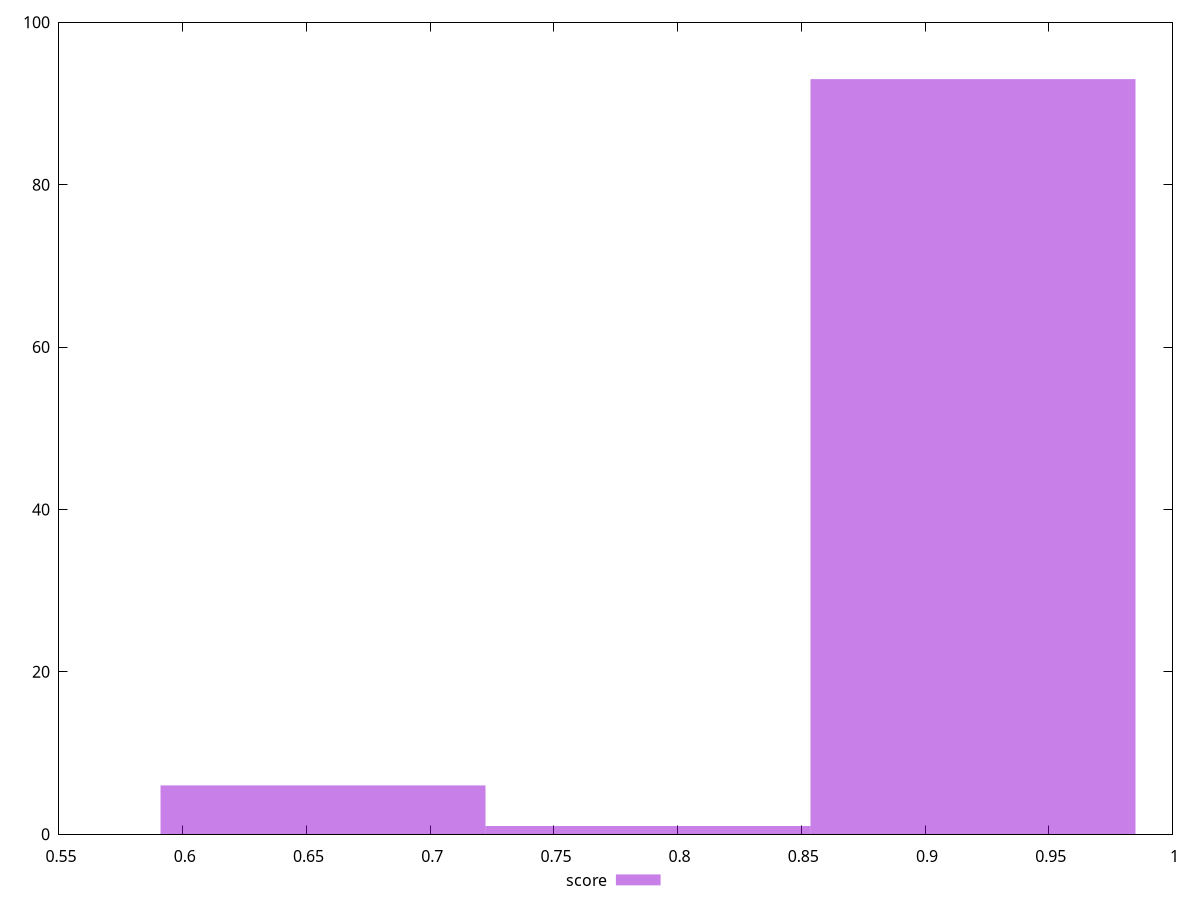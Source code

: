 reset
set terminal svg size 640, 490 enhanced background rgb 'white'
set output "reprap/render-blocking-resources/samples/pages+cached+noexternal+nosvg/score/histogram.svg"

$score <<EOF
0.9193740760671258 93
0.7880349223432507 1
0.6566957686193755 6
EOF

set key outside below
set boxwidth 0.1313391537238751
set yrange [0:100]
set style fill transparent solid 0.5 noborder

plot \
  $score title "score" with boxes, \


reset
